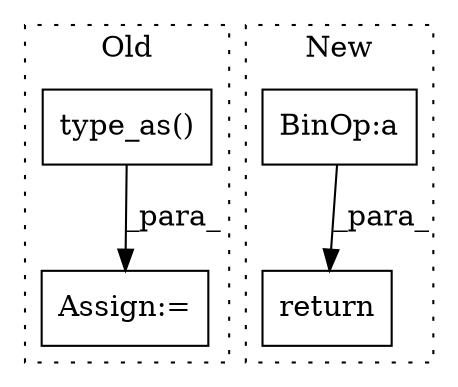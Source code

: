 digraph G {
subgraph cluster0 {
1 [label="type_as()" a="75" s="1439,1465" l="21,2" shape="box"];
3 [label="Assign:=" a="68" s="1585" l="3" shape="box"];
label = "Old";
style="dotted";
}
subgraph cluster1 {
2 [label="return" a="93" s="1542" l="7" shape="box"];
4 [label="BinOp:a" a="82" s="1700" l="3" shape="box"];
label = "New";
style="dotted";
}
1 -> 3 [label="_para_"];
4 -> 2 [label="_para_"];
}
